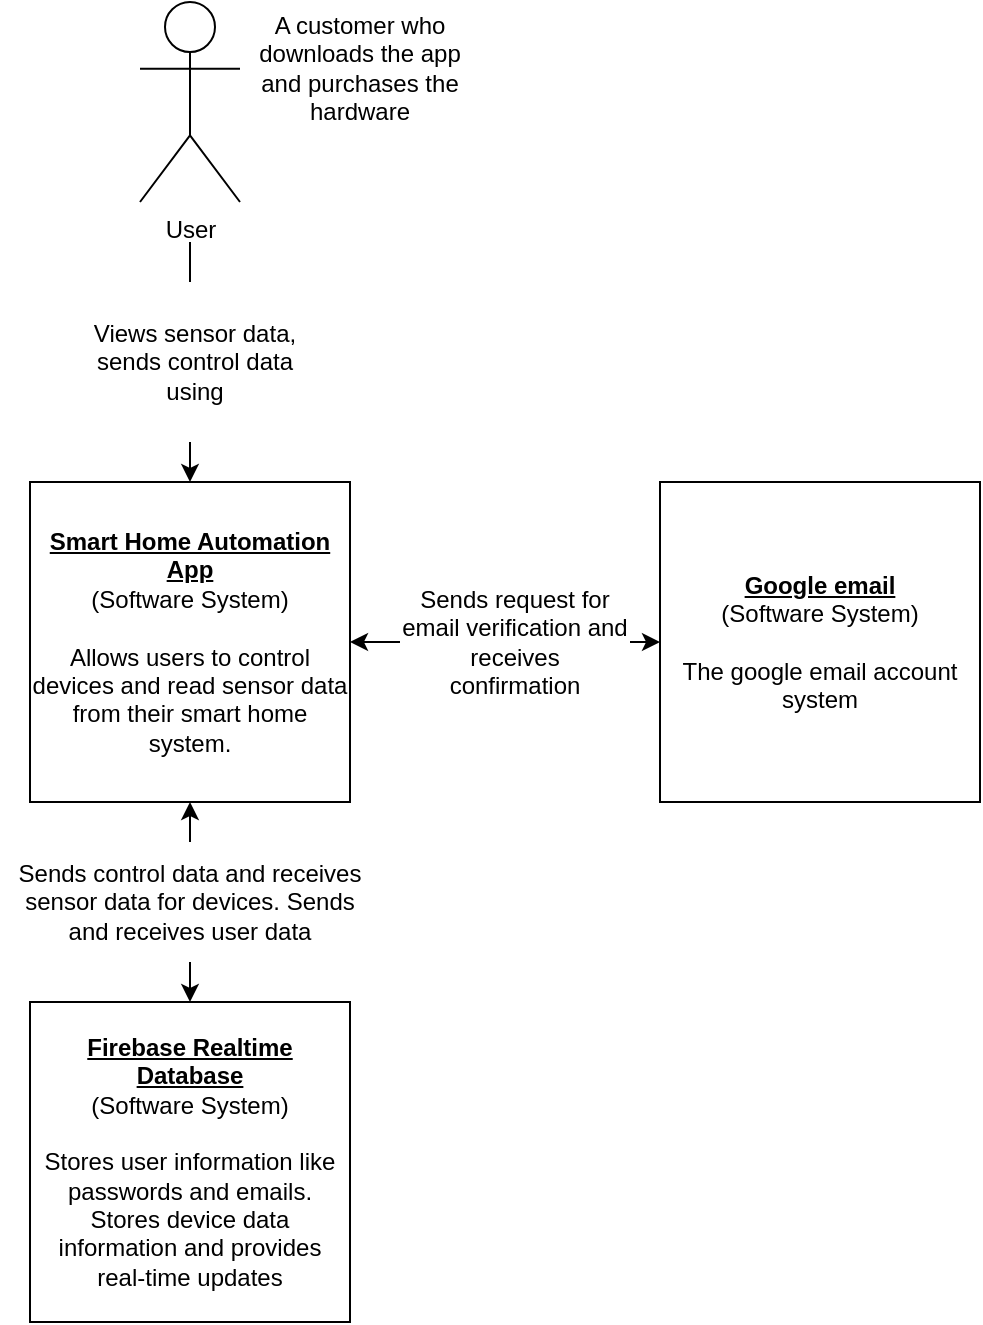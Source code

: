 <mxfile version="15.7.3" type="device"><diagram id="dJVwuaZsB8JkUtNyHKEd" name="Page-1"><mxGraphModel dx="1017" dy="934" grid="1" gridSize="10" guides="1" tooltips="1" connect="1" arrows="1" fold="1" page="1" pageScale="1" pageWidth="850" pageHeight="1100" math="0" shadow="0"><root><mxCell id="0"/><mxCell id="1" parent="0"/><mxCell id="AAmCcLp5664mgcOt-Okj-1" value="&lt;div&gt;&lt;u&gt;&lt;b&gt;Smart Home Automation App&lt;/b&gt;&lt;br&gt;&lt;/u&gt;&lt;/div&gt;&lt;div&gt;(Software System)&lt;/div&gt;&lt;div&gt;&lt;br&gt;&lt;/div&gt;&lt;div&gt;Allows users to control devices and read sensor data from their smart home system. &lt;br&gt;&lt;/div&gt;" style="whiteSpace=wrap;html=1;aspect=fixed;" vertex="1" parent="1"><mxGeometry x="345" y="490" width="160" height="160" as="geometry"/></mxCell><mxCell id="AAmCcLp5664mgcOt-Okj-2" value="User" style="shape=umlActor;verticalLabelPosition=bottom;verticalAlign=top;html=1;outlineConnect=0;" vertex="1" parent="1"><mxGeometry x="400" y="250" width="50" height="100" as="geometry"/></mxCell><mxCell id="AAmCcLp5664mgcOt-Okj-6" value="" style="endArrow=classic;html=1;rounded=0;entryX=0.5;entryY=0;entryDx=0;entryDy=0;" edge="1" parent="1" target="AAmCcLp5664mgcOt-Okj-1"><mxGeometry width="50" height="50" relative="1" as="geometry"><mxPoint x="425" y="370" as="sourcePoint"/><mxPoint x="490" y="340" as="targetPoint"/></mxGeometry></mxCell><mxCell id="AAmCcLp5664mgcOt-Okj-7" value="A customer who downloads the app and purchases the hardware" style="text;html=1;strokeColor=none;fillColor=white;align=center;verticalAlign=middle;whiteSpace=wrap;rounded=0;" vertex="1" parent="1"><mxGeometry x="450" y="250" width="120" height="65" as="geometry"/></mxCell><mxCell id="AAmCcLp5664mgcOt-Okj-9" value="Views sensor data, sends control data using" style="text;html=1;strokeColor=none;fillColor=white;align=center;verticalAlign=middle;whiteSpace=wrap;rounded=0;" vertex="1" parent="1"><mxGeometry x="370" y="390" width="115" height="80" as="geometry"/></mxCell><mxCell id="AAmCcLp5664mgcOt-Okj-12" value="&lt;div&gt;&lt;u&gt;&lt;b&gt;Firebase Realtime Database&lt;/b&gt;&lt;/u&gt;&lt;/div&gt;&lt;div&gt;(Software System)&lt;/div&gt;&lt;div&gt;&lt;br&gt;&lt;/div&gt;&lt;div&gt;Stores user information like passwords and emails.&lt;/div&gt;&lt;div&gt;Stores device data information and provides real-time updates&lt;br&gt;&lt;/div&gt;" style="whiteSpace=wrap;html=1;aspect=fixed;" vertex="1" parent="1"><mxGeometry x="345" y="750" width="160" height="160" as="geometry"/></mxCell><mxCell id="AAmCcLp5664mgcOt-Okj-14" value="" style="endArrow=classic;startArrow=classic;html=1;rounded=0;entryX=0.5;entryY=1;entryDx=0;entryDy=0;exitX=0.5;exitY=0;exitDx=0;exitDy=0;" edge="1" parent="1" source="AAmCcLp5664mgcOt-Okj-12" target="AAmCcLp5664mgcOt-Okj-1"><mxGeometry width="50" height="50" relative="1" as="geometry"><mxPoint x="425" y="720" as="sourcePoint"/><mxPoint x="475" y="670" as="targetPoint"/></mxGeometry></mxCell><mxCell id="AAmCcLp5664mgcOt-Okj-13" value="Sends control data and receives sensor data for devices. Sends and receives user data" style="text;html=1;strokeColor=none;fillColor=white;align=center;verticalAlign=middle;whiteSpace=wrap;rounded=0;" vertex="1" parent="1"><mxGeometry x="330" y="670" width="190" height="60" as="geometry"/></mxCell><mxCell id="AAmCcLp5664mgcOt-Okj-15" value="&lt;div&gt;&lt;u&gt;&lt;b&gt;Google email&lt;br&gt;&lt;/b&gt;&lt;/u&gt;&lt;/div&gt;&lt;div&gt;(Software System)&lt;/div&gt;&lt;div&gt;&lt;br&gt;&lt;/div&gt;&lt;div&gt;The google email account system&lt;br&gt;&lt;/div&gt;" style="whiteSpace=wrap;html=1;aspect=fixed;" vertex="1" parent="1"><mxGeometry x="660" y="490" width="160" height="160" as="geometry"/></mxCell><mxCell id="AAmCcLp5664mgcOt-Okj-16" value="" style="endArrow=classic;startArrow=classic;html=1;rounded=0;exitX=1;exitY=0.5;exitDx=0;exitDy=0;entryX=0;entryY=0.5;entryDx=0;entryDy=0;" edge="1" parent="1" source="AAmCcLp5664mgcOt-Okj-1" target="AAmCcLp5664mgcOt-Okj-15"><mxGeometry width="50" height="50" relative="1" as="geometry"><mxPoint x="580" y="600" as="sourcePoint"/><mxPoint x="630" y="550" as="targetPoint"/></mxGeometry></mxCell><mxCell id="AAmCcLp5664mgcOt-Okj-17" value="Sends request for email verification and receives confirmation" style="text;html=1;strokeColor=none;fillColor=white;align=center;verticalAlign=middle;whiteSpace=wrap;rounded=0;" vertex="1" parent="1"><mxGeometry x="530" y="530" width="115" height="80" as="geometry"/></mxCell></root></mxGraphModel></diagram></mxfile>